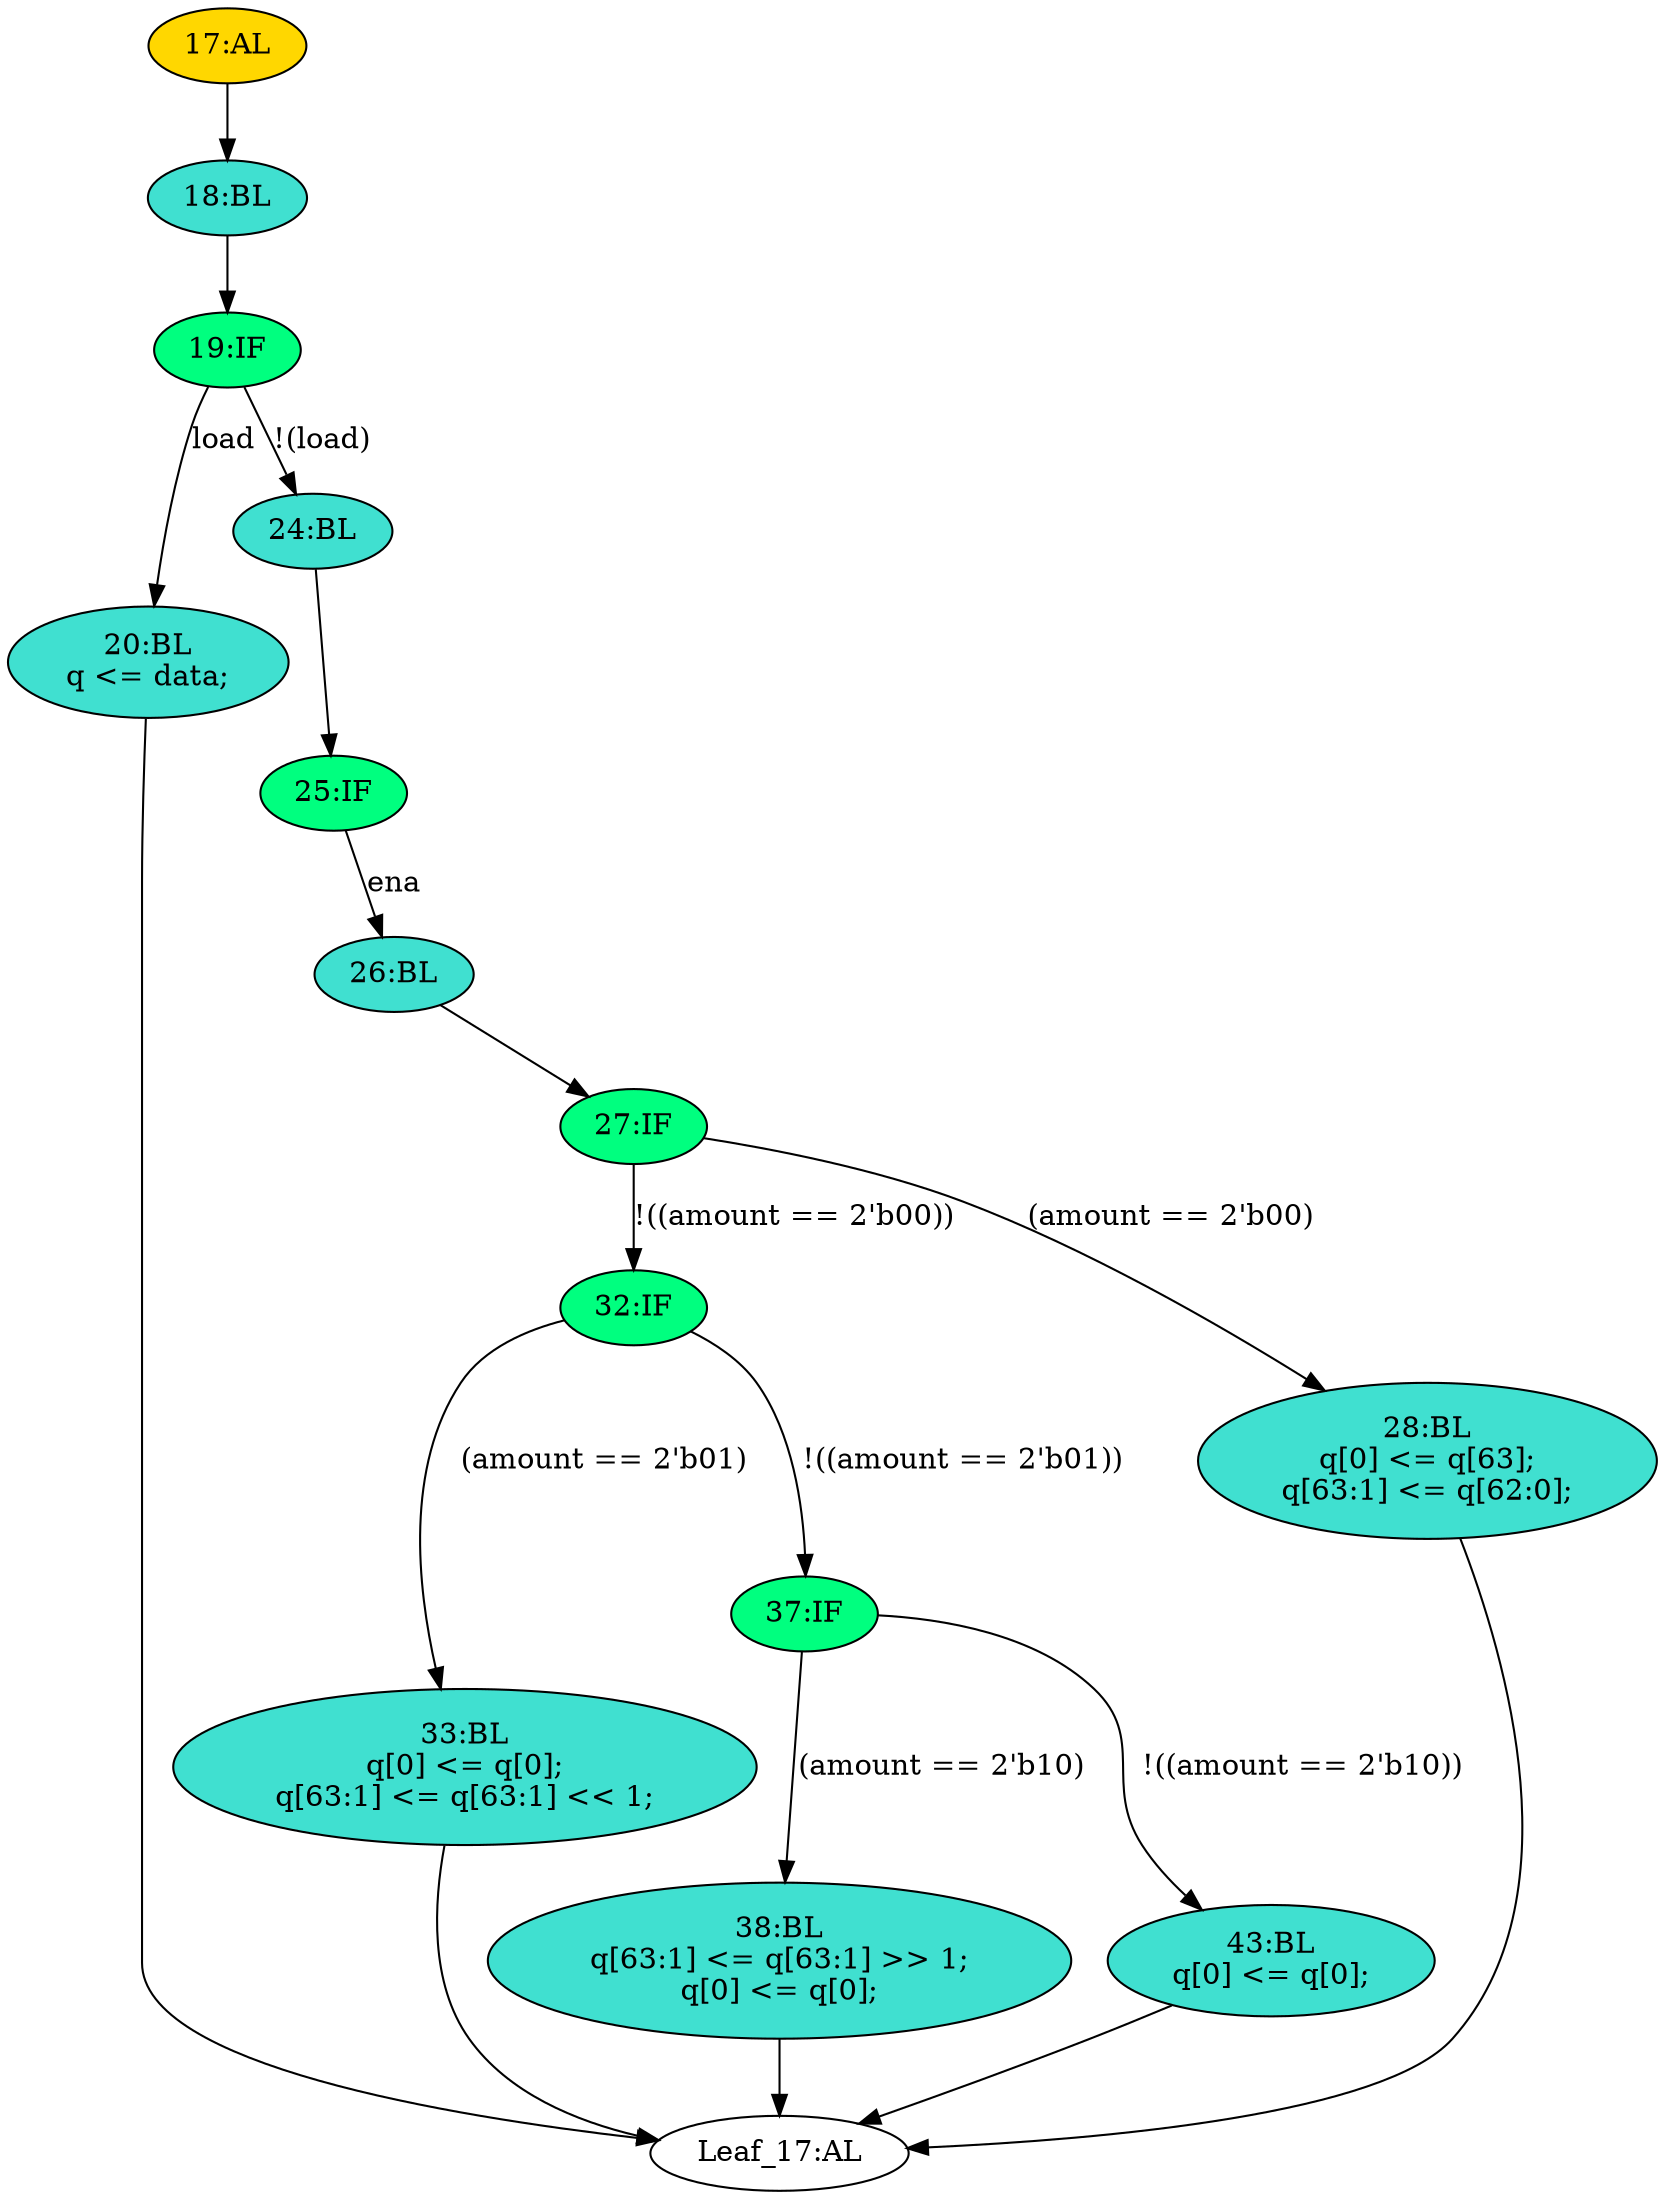 strict digraph "" {
	node [label="\N"];
	"17:AL"	[ast="<pyverilog.vparser.ast.Always object at 0x7f51cd1fc110>",
		clk_sens=True,
		fillcolor=gold,
		label="17:AL",
		sens="['clk']",
		statements="[]",
		style=filled,
		typ=Always,
		use_var="['load', 'ena', 'amount', 'data', 'q']"];
	"18:BL"	[ast="<pyverilog.vparser.ast.Block object at 0x7f51cf5591d0>",
		fillcolor=turquoise,
		label="18:BL",
		statements="[]",
		style=filled,
		typ=Block];
	"17:AL" -> "18:BL"	[cond="[]",
		lineno=None];
	"33:BL"	[ast="<pyverilog.vparser.ast.Block object at 0x7f51ce9a1990>",
		fillcolor=turquoise,
		label="33:BL
q[0] <= q[0];
q[63:1] <= q[63:1] << 1;",
		statements="[<pyverilog.vparser.ast.NonblockingSubstitution object at 0x7f51ce9a19d0>, <pyverilog.vparser.ast.NonblockingSubstitution object \
at 0x7f51ce9a1c10>]",
		style=filled,
		typ=Block];
	"Leaf_17:AL"	[def_var="['q']",
		label="Leaf_17:AL"];
	"33:BL" -> "Leaf_17:AL"	[cond="[]",
		lineno=None];
	"27:IF"	[ast="<pyverilog.vparser.ast.IfStatement object at 0x7f51cf4d2a90>",
		fillcolor=springgreen,
		label="27:IF",
		statements="[]",
		style=filled,
		typ=IfStatement];
	"32:IF"	[ast="<pyverilog.vparser.ast.IfStatement object at 0x7f51ce9b16d0>",
		fillcolor=springgreen,
		label="32:IF",
		statements="[]",
		style=filled,
		typ=IfStatement];
	"27:IF" -> "32:IF"	[cond="['amount']",
		label="!((amount == 2'b00))",
		lineno=27];
	"28:BL"	[ast="<pyverilog.vparser.ast.Block object at 0x7f51ce9a8050>",
		fillcolor=turquoise,
		label="28:BL
q[0] <= q[63];
q[63:1] <= q[62:0];",
		statements="[<pyverilog.vparser.ast.NonblockingSubstitution object at 0x7f51ce9a8090>, <pyverilog.vparser.ast.NonblockingSubstitution object \
at 0x7f51ce9a82d0>]",
		style=filled,
		typ=Block];
	"27:IF" -> "28:BL"	[cond="['amount']",
		label="(amount == 2'b00)",
		lineno=27];
	"20:BL"	[ast="<pyverilog.vparser.ast.Block object at 0x7f51ce9a8710>",
		fillcolor=turquoise,
		label="20:BL
q <= data;",
		statements="[<pyverilog.vparser.ast.NonblockingSubstitution object at 0x7f51ce9a8750>]",
		style=filled,
		typ=Block];
	"20:BL" -> "Leaf_17:AL"	[cond="[]",
		lineno=None];
	"37:IF"	[ast="<pyverilog.vparser.ast.IfStatement object at 0x7f51ce9b1750>",
		fillcolor=springgreen,
		label="37:IF",
		statements="[]",
		style=filled,
		typ=IfStatement];
	"38:BL"	[ast="<pyverilog.vparser.ast.Block object at 0x7f51ce9a1310>",
		fillcolor=turquoise,
		label="38:BL
q[63:1] <= q[63:1] >> 1;
q[0] <= q[0];",
		statements="[<pyverilog.vparser.ast.NonblockingSubstitution object at 0x7f51ce9a1350>, <pyverilog.vparser.ast.NonblockingSubstitution object \
at 0x7f51ce9a1690>]",
		style=filled,
		typ=Block];
	"37:IF" -> "38:BL"	[cond="['amount']",
		label="(amount == 2'b10)",
		lineno=37];
	"43:BL"	[ast="<pyverilog.vparser.ast.Block object at 0x7f51ce9b1a10>",
		fillcolor=turquoise,
		label="43:BL
q[0] <= q[0];",
		statements="[<pyverilog.vparser.ast.NonblockingSubstitution object at 0x7f51ce9b1a50>]",
		style=filled,
		typ=Block];
	"37:IF" -> "43:BL"	[cond="['amount']",
		label="!((amount == 2'b10))",
		lineno=37];
	"32:IF" -> "33:BL"	[cond="['amount']",
		label="(amount == 2'b01)",
		lineno=32];
	"32:IF" -> "37:IF"	[cond="['amount']",
		label="!((amount == 2'b01))",
		lineno=32];
	"19:IF"	[ast="<pyverilog.vparser.ast.IfStatement object at 0x7f51cf4e0950>",
		fillcolor=springgreen,
		label="19:IF",
		statements="[]",
		style=filled,
		typ=IfStatement];
	"19:IF" -> "20:BL"	[cond="['load']",
		label=load,
		lineno=19];
	"24:BL"	[ast="<pyverilog.vparser.ast.Block object at 0x7f51cf0d8890>",
		fillcolor=turquoise,
		label="24:BL",
		statements="[]",
		style=filled,
		typ=Block];
	"19:IF" -> "24:BL"	[cond="['load']",
		label="!(load)",
		lineno=19];
	"26:BL"	[ast="<pyverilog.vparser.ast.Block object at 0x7f51cf4d2f90>",
		fillcolor=turquoise,
		label="26:BL",
		statements="[]",
		style=filled,
		typ=Block];
	"26:BL" -> "27:IF"	[cond="[]",
		lineno=None];
	"18:BL" -> "19:IF"	[cond="[]",
		lineno=None];
	"38:BL" -> "Leaf_17:AL"	[cond="[]",
		lineno=None];
	"25:IF"	[ast="<pyverilog.vparser.ast.IfStatement object at 0x7f51cf0d8dd0>",
		fillcolor=springgreen,
		label="25:IF",
		statements="[]",
		style=filled,
		typ=IfStatement];
	"25:IF" -> "26:BL"	[cond="['ena']",
		label=ena,
		lineno=25];
	"24:BL" -> "25:IF"	[cond="[]",
		lineno=None];
	"43:BL" -> "Leaf_17:AL"	[cond="[]",
		lineno=None];
	"28:BL" -> "Leaf_17:AL"	[cond="[]",
		lineno=None];
}
